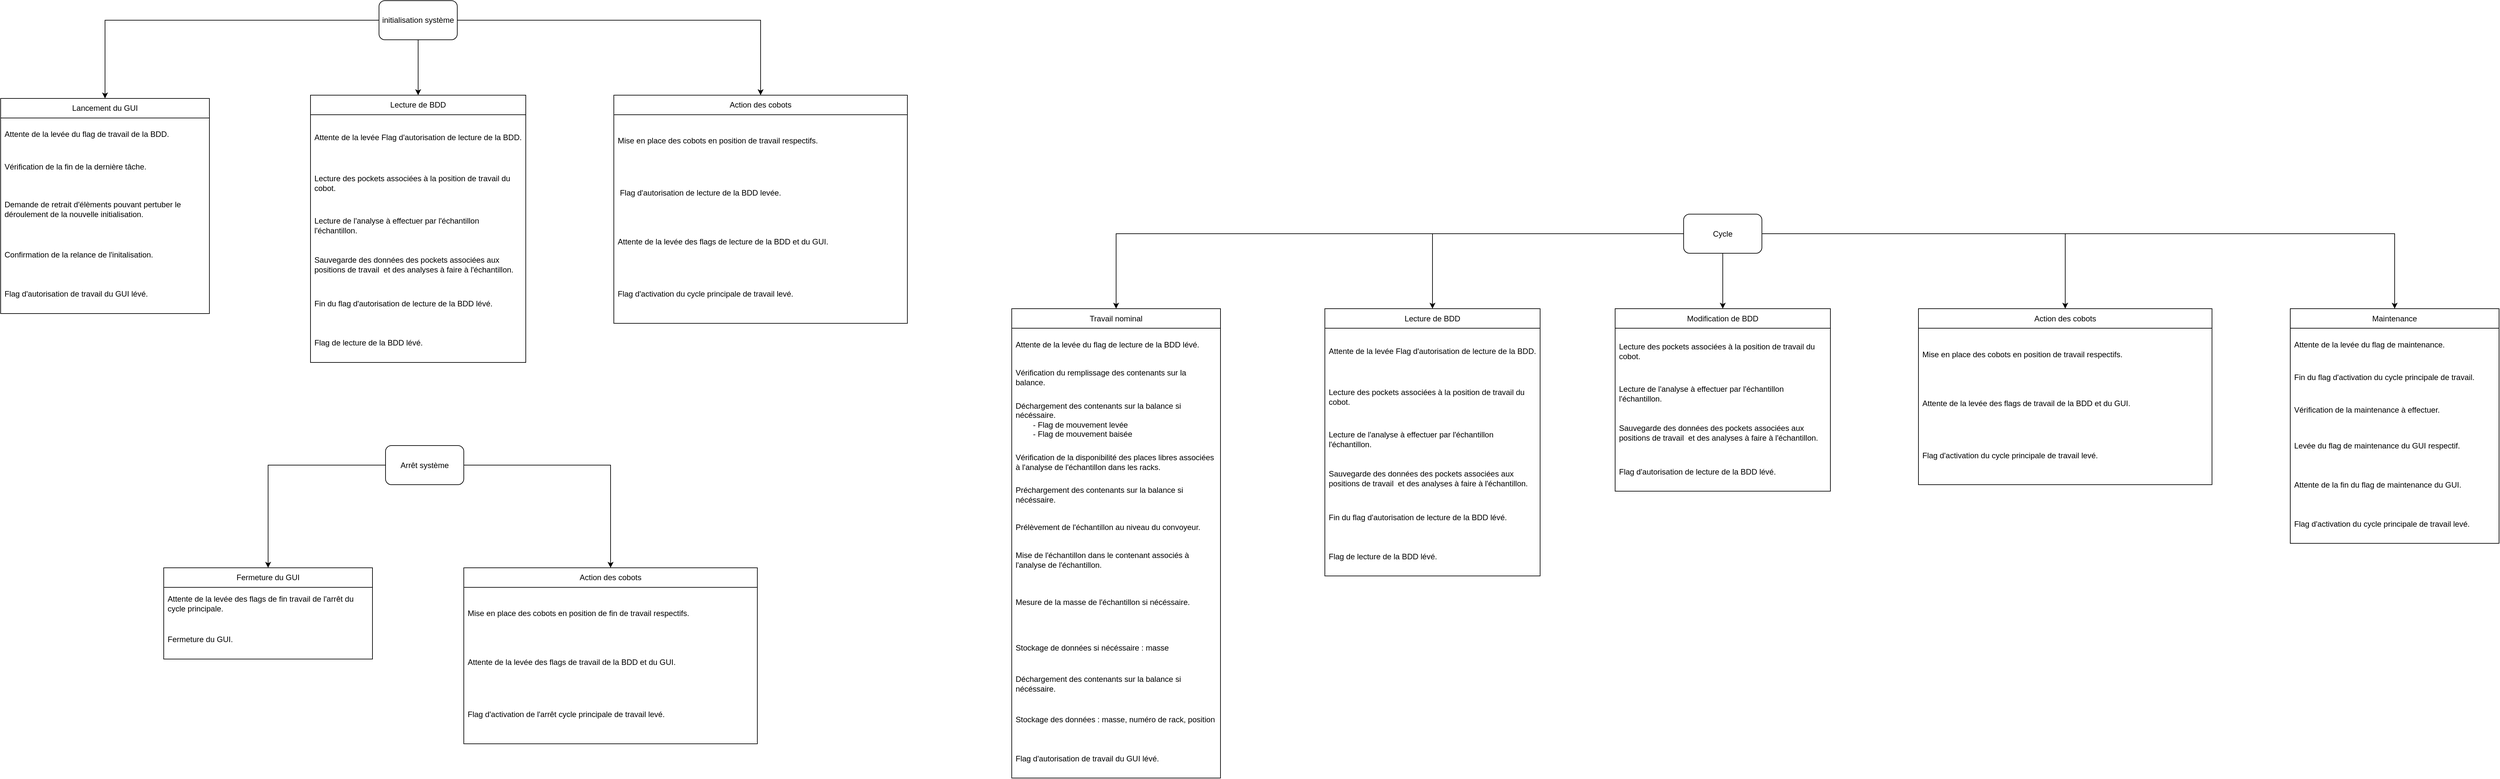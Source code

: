 <mxfile version="28.0.7">
  <diagram name="Page-1" id="pIDFg-wCas1avEJF31Ta">
    <mxGraphModel dx="766" dy="438" grid="1" gridSize="10" guides="1" tooltips="1" connect="1" arrows="1" fold="1" page="1" pageScale="1" pageWidth="827" pageHeight="1169" math="0" shadow="0">
      <root>
        <mxCell id="0" />
        <mxCell id="1" parent="0" />
        <mxCell id="YGhvROXw0RdNcZlkZx5N-15" value="&lt;span style=&quot;text-align: left;&quot;&gt;Lancement du GUI&lt;/span&gt;" style="swimlane;fontStyle=0;childLayout=stackLayout;horizontal=1;startSize=30;horizontalStack=0;resizeParent=1;resizeParentMax=0;resizeLast=0;collapsible=1;marginBottom=0;whiteSpace=wrap;html=1;" parent="1" vertex="1">
          <mxGeometry x="190" y="170" width="320" height="330" as="geometry" />
        </mxCell>
        <mxCell id="YGhvROXw0RdNcZlkZx5N-16" value="Attente de la levée du flag de travail de la BDD." style="text;strokeColor=none;fillColor=none;align=left;verticalAlign=middle;spacingLeft=4;spacingRight=4;overflow=hidden;points=[[0,0.5],[1,0.5]];portConstraint=eastwest;rotatable=0;whiteSpace=wrap;html=1;" parent="YGhvROXw0RdNcZlkZx5N-15" vertex="1">
          <mxGeometry y="30" width="320" height="50" as="geometry" />
        </mxCell>
        <mxCell id="YGhvROXw0RdNcZlkZx5N-60" value="Vérification de la fin de la dernière tâche." style="text;strokeColor=none;fillColor=none;align=left;verticalAlign=middle;spacingLeft=4;spacingRight=4;overflow=hidden;points=[[0,0.5],[1,0.5]];portConstraint=eastwest;rotatable=0;whiteSpace=wrap;html=1;" parent="YGhvROXw0RdNcZlkZx5N-15" vertex="1">
          <mxGeometry y="80" width="320" height="50" as="geometry" />
        </mxCell>
        <mxCell id="YGhvROXw0RdNcZlkZx5N-17" value="Demande de retrait d&#39;élèments pouvant pertuber le déroulement de la nouvelle initialisation." style="text;strokeColor=none;fillColor=none;align=left;verticalAlign=middle;spacingLeft=4;spacingRight=4;overflow=hidden;points=[[0,0.5],[1,0.5]];portConstraint=eastwest;rotatable=0;whiteSpace=wrap;html=1;" parent="YGhvROXw0RdNcZlkZx5N-15" vertex="1">
          <mxGeometry y="130" width="320" height="80" as="geometry" />
        </mxCell>
        <mxCell id="YGhvROXw0RdNcZlkZx5N-18" value="Confirmation de la relance de l&#39;initalisation." style="text;strokeColor=none;fillColor=none;align=left;verticalAlign=middle;spacingLeft=4;spacingRight=4;overflow=hidden;points=[[0,0.5],[1,0.5]];portConstraint=eastwest;rotatable=0;whiteSpace=wrap;html=1;" parent="YGhvROXw0RdNcZlkZx5N-15" vertex="1">
          <mxGeometry y="210" width="320" height="60" as="geometry" />
        </mxCell>
        <mxCell id="YGhvROXw0RdNcZlkZx5N-37" value="Flag d&#39;autorisation de travail du GUI lévé." style="text;strokeColor=none;fillColor=none;align=left;verticalAlign=middle;spacingLeft=4;spacingRight=4;overflow=hidden;points=[[0,0.5],[1,0.5]];portConstraint=eastwest;rotatable=0;whiteSpace=wrap;html=1;" parent="YGhvROXw0RdNcZlkZx5N-15" vertex="1">
          <mxGeometry y="270" width="320" height="60" as="geometry" />
        </mxCell>
        <mxCell id="YGhvROXw0RdNcZlkZx5N-39" style="edgeStyle=orthogonalEdgeStyle;rounded=0;orthogonalLoop=1;jettySize=auto;html=1;exitX=0;exitY=0.5;exitDx=0;exitDy=0;entryX=0.5;entryY=0;entryDx=0;entryDy=0;" parent="1" source="YGhvROXw0RdNcZlkZx5N-19" target="YGhvROXw0RdNcZlkZx5N-15" edge="1">
          <mxGeometry relative="1" as="geometry" />
        </mxCell>
        <mxCell id="YGhvROXw0RdNcZlkZx5N-40" style="edgeStyle=orthogonalEdgeStyle;rounded=0;orthogonalLoop=1;jettySize=auto;html=1;exitX=0.5;exitY=1;exitDx=0;exitDy=0;entryX=0.5;entryY=0;entryDx=0;entryDy=0;" parent="1" source="YGhvROXw0RdNcZlkZx5N-19" target="YGhvROXw0RdNcZlkZx5N-109" edge="1">
          <mxGeometry relative="1" as="geometry">
            <mxPoint x="880" y="140" as="targetPoint" />
          </mxGeometry>
        </mxCell>
        <mxCell id="YGhvROXw0RdNcZlkZx5N-41" style="edgeStyle=orthogonalEdgeStyle;rounded=0;orthogonalLoop=1;jettySize=auto;html=1;exitX=1;exitY=0.5;exitDx=0;exitDy=0;entryX=0.5;entryY=0;entryDx=0;entryDy=0;" parent="1" source="YGhvROXw0RdNcZlkZx5N-19" target="YGhvROXw0RdNcZlkZx5N-25" edge="1">
          <mxGeometry relative="1" as="geometry" />
        </mxCell>
        <mxCell id="YGhvROXw0RdNcZlkZx5N-19" value="initialisation système" style="rounded=1;whiteSpace=wrap;html=1;" parent="1" vertex="1">
          <mxGeometry x="770" y="20" width="120" height="60" as="geometry" />
        </mxCell>
        <mxCell id="YGhvROXw0RdNcZlkZx5N-25" value="&lt;span style=&quot;text-align: left;&quot;&gt;Action des cobots&lt;/span&gt;" style="swimlane;fontStyle=0;childLayout=stackLayout;horizontal=1;startSize=30;horizontalStack=0;resizeParent=1;resizeParentMax=0;resizeLast=0;collapsible=1;marginBottom=0;whiteSpace=wrap;html=1;" parent="1" vertex="1">
          <mxGeometry x="1130" y="165" width="450" height="350" as="geometry" />
        </mxCell>
        <mxCell id="YGhvROXw0RdNcZlkZx5N-26" value="Mise en place des cobots en position de travail respectifs." style="text;strokeColor=none;fillColor=none;align=left;verticalAlign=middle;spacingLeft=4;spacingRight=4;overflow=hidden;points=[[0,0.5],[1,0.5]];portConstraint=eastwest;rotatable=0;whiteSpace=wrap;html=1;" parent="YGhvROXw0RdNcZlkZx5N-25" vertex="1">
          <mxGeometry y="30" width="450" height="80" as="geometry" />
        </mxCell>
        <mxCell id="YGhvROXw0RdNcZlkZx5N-116" value="&amp;nbsp;Flag d&#39;autorisation de lecture de la BDD levée." style="text;strokeColor=none;fillColor=none;align=left;verticalAlign=middle;spacingLeft=4;spacingRight=4;overflow=hidden;points=[[0,0.5],[1,0.5]];portConstraint=eastwest;rotatable=0;whiteSpace=wrap;html=1;" parent="YGhvROXw0RdNcZlkZx5N-25" vertex="1">
          <mxGeometry y="110" width="450" height="80" as="geometry" />
        </mxCell>
        <mxCell id="YGhvROXw0RdNcZlkZx5N-27" value="Attente de la levée des flags de lecture de la BDD et du GUI." style="text;strokeColor=none;fillColor=none;align=left;verticalAlign=middle;spacingLeft=4;spacingRight=4;overflow=hidden;points=[[0,0.5],[1,0.5]];portConstraint=eastwest;rotatable=0;whiteSpace=wrap;html=1;" parent="YGhvROXw0RdNcZlkZx5N-25" vertex="1">
          <mxGeometry y="190" width="450" height="70" as="geometry" />
        </mxCell>
        <mxCell id="YGhvROXw0RdNcZlkZx5N-28" value="Flag d&#39;activation du cycle principale de travail levé." style="text;strokeColor=none;fillColor=none;align=left;verticalAlign=middle;spacingLeft=4;spacingRight=4;overflow=hidden;points=[[0,0.5],[1,0.5]];portConstraint=eastwest;rotatable=0;whiteSpace=wrap;html=1;" parent="YGhvROXw0RdNcZlkZx5N-25" vertex="1">
          <mxGeometry y="260" width="450" height="90" as="geometry" />
        </mxCell>
        <mxCell id="YGhvROXw0RdNcZlkZx5N-42" value="&lt;span style=&quot;text-align: left;&quot;&gt;Fermeture du GUI&lt;/span&gt;" style="swimlane;fontStyle=0;childLayout=stackLayout;horizontal=1;startSize=30;horizontalStack=0;resizeParent=1;resizeParentMax=0;resizeLast=0;collapsible=1;marginBottom=0;whiteSpace=wrap;html=1;" parent="1" vertex="1">
          <mxGeometry x="440" y="890" width="320" height="140" as="geometry" />
        </mxCell>
        <mxCell id="YGhvROXw0RdNcZlkZx5N-43" value="Attente de la levée des flags de fin travail de l&#39;arrêt&amp;nbsp;&lt;span style=&quot;background-color: transparent; color: light-dark(rgb(0, 0, 0), rgb(255, 255, 255));&quot;&gt;du cycle principale.&lt;/span&gt;" style="text;strokeColor=none;fillColor=none;align=left;verticalAlign=middle;spacingLeft=4;spacingRight=4;overflow=hidden;points=[[0,0.5],[1,0.5]];portConstraint=eastwest;rotatable=0;whiteSpace=wrap;html=1;" parent="YGhvROXw0RdNcZlkZx5N-42" vertex="1">
          <mxGeometry y="30" width="320" height="50" as="geometry" />
        </mxCell>
        <mxCell id="YGhvROXw0RdNcZlkZx5N-46" value="Fermeture du GUI." style="text;strokeColor=none;fillColor=none;align=left;verticalAlign=middle;spacingLeft=4;spacingRight=4;overflow=hidden;points=[[0,0.5],[1,0.5]];portConstraint=eastwest;rotatable=0;whiteSpace=wrap;html=1;" parent="YGhvROXw0RdNcZlkZx5N-42" vertex="1">
          <mxGeometry y="80" width="320" height="60" as="geometry" />
        </mxCell>
        <mxCell id="YGhvROXw0RdNcZlkZx5N-47" style="edgeStyle=orthogonalEdgeStyle;rounded=0;orthogonalLoop=1;jettySize=auto;html=1;exitX=0;exitY=0.5;exitDx=0;exitDy=0;entryX=0.5;entryY=0;entryDx=0;entryDy=0;" parent="1" source="YGhvROXw0RdNcZlkZx5N-50" target="YGhvROXw0RdNcZlkZx5N-42" edge="1">
          <mxGeometry relative="1" as="geometry" />
        </mxCell>
        <mxCell id="YGhvROXw0RdNcZlkZx5N-49" style="edgeStyle=orthogonalEdgeStyle;rounded=0;orthogonalLoop=1;jettySize=auto;html=1;exitX=1;exitY=0.5;exitDx=0;exitDy=0;entryX=0.5;entryY=0;entryDx=0;entryDy=0;" parent="1" source="YGhvROXw0RdNcZlkZx5N-50" target="YGhvROXw0RdNcZlkZx5N-56" edge="1">
          <mxGeometry relative="1" as="geometry" />
        </mxCell>
        <mxCell id="YGhvROXw0RdNcZlkZx5N-50" value="Arrêt système" style="rounded=1;whiteSpace=wrap;html=1;" parent="1" vertex="1">
          <mxGeometry x="780" y="702.5" width="120" height="60" as="geometry" />
        </mxCell>
        <mxCell id="YGhvROXw0RdNcZlkZx5N-56" value="&lt;span style=&quot;text-align: left;&quot;&gt;Action des cobots&lt;/span&gt;" style="swimlane;fontStyle=0;childLayout=stackLayout;horizontal=1;startSize=30;horizontalStack=0;resizeParent=1;resizeParentMax=0;resizeLast=0;collapsible=1;marginBottom=0;whiteSpace=wrap;html=1;" parent="1" vertex="1">
          <mxGeometry x="900" y="890" width="450" height="270" as="geometry" />
        </mxCell>
        <mxCell id="YGhvROXw0RdNcZlkZx5N-57" value="Mise en place des cobots en position de fin de travail respectifs." style="text;strokeColor=none;fillColor=none;align=left;verticalAlign=middle;spacingLeft=4;spacingRight=4;overflow=hidden;points=[[0,0.5],[1,0.5]];portConstraint=eastwest;rotatable=0;whiteSpace=wrap;html=1;" parent="YGhvROXw0RdNcZlkZx5N-56" vertex="1">
          <mxGeometry y="30" width="450" height="80" as="geometry" />
        </mxCell>
        <mxCell id="YGhvROXw0RdNcZlkZx5N-58" value="Attente de la levée des flags de travail de la BDD et du GUI." style="text;strokeColor=none;fillColor=none;align=left;verticalAlign=middle;spacingLeft=4;spacingRight=4;overflow=hidden;points=[[0,0.5],[1,0.5]];portConstraint=eastwest;rotatable=0;whiteSpace=wrap;html=1;" parent="YGhvROXw0RdNcZlkZx5N-56" vertex="1">
          <mxGeometry y="110" width="450" height="70" as="geometry" />
        </mxCell>
        <mxCell id="YGhvROXw0RdNcZlkZx5N-59" value="Flag d&#39;activation de l&#39;arrêt cycle principale de travail levé." style="text;strokeColor=none;fillColor=none;align=left;verticalAlign=middle;spacingLeft=4;spacingRight=4;overflow=hidden;points=[[0,0.5],[1,0.5]];portConstraint=eastwest;rotatable=0;whiteSpace=wrap;html=1;" parent="YGhvROXw0RdNcZlkZx5N-56" vertex="1">
          <mxGeometry y="180" width="450" height="90" as="geometry" />
        </mxCell>
        <mxCell id="YGhvROXw0RdNcZlkZx5N-61" value="&lt;span style=&quot;text-align: left;&quot;&gt;Travail nominal&lt;/span&gt;" style="swimlane;fontStyle=0;childLayout=stackLayout;horizontal=1;startSize=30;horizontalStack=0;resizeParent=1;resizeParentMax=0;resizeLast=0;collapsible=1;marginBottom=0;whiteSpace=wrap;html=1;" parent="1" vertex="1">
          <mxGeometry x="1740" y="492.5" width="320" height="720" as="geometry" />
        </mxCell>
        <mxCell id="YGhvROXw0RdNcZlkZx5N-62" value="Attente de la levée du flag de lecture de la BDD lévé." style="text;strokeColor=none;fillColor=none;align=left;verticalAlign=middle;spacingLeft=4;spacingRight=4;overflow=hidden;points=[[0,0.5],[1,0.5]];portConstraint=eastwest;rotatable=0;whiteSpace=wrap;html=1;" parent="YGhvROXw0RdNcZlkZx5N-61" vertex="1">
          <mxGeometry y="30" width="320" height="50" as="geometry" />
        </mxCell>
        <mxCell id="YGhvROXw0RdNcZlkZx5N-106" value="Vérification du remplissage des contenants sur la balance." style="text;strokeColor=none;fillColor=none;align=left;verticalAlign=middle;spacingLeft=4;spacingRight=4;overflow=hidden;points=[[0,0.5],[1,0.5]];portConstraint=eastwest;rotatable=0;whiteSpace=wrap;html=1;" parent="YGhvROXw0RdNcZlkZx5N-61" vertex="1">
          <mxGeometry y="80" width="320" height="50" as="geometry" />
        </mxCell>
        <mxCell id="YGhvROXw0RdNcZlkZx5N-105" value="Déchargement des contenants sur la balance si nécéssaire.&lt;div&gt;&lt;span style=&quot;white-space: pre;&quot;&gt;&#x9;&lt;/span&gt;- Flag de mouvement levée&lt;br&gt;&lt;/div&gt;&lt;div&gt;&lt;span style=&quot;white-space: pre;&quot;&gt;&#x9;&lt;/span&gt;- Flag de mouvement baisée&lt;br&gt;&lt;/div&gt;" style="text;strokeColor=none;fillColor=none;align=left;verticalAlign=middle;spacingLeft=4;spacingRight=4;overflow=hidden;points=[[0,0.5],[1,0.5]];portConstraint=eastwest;rotatable=0;whiteSpace=wrap;html=1;" parent="YGhvROXw0RdNcZlkZx5N-61" vertex="1">
          <mxGeometry y="130" width="320" height="80" as="geometry" />
        </mxCell>
        <mxCell id="YGhvROXw0RdNcZlkZx5N-104" value="Vérification de la disponibilité des places libres associées à l&#39;analyse de l&#39;échantillon dans les racks." style="text;strokeColor=none;fillColor=none;align=left;verticalAlign=middle;spacingLeft=4;spacingRight=4;overflow=hidden;points=[[0,0.5],[1,0.5]];portConstraint=eastwest;rotatable=0;whiteSpace=wrap;html=1;" parent="YGhvROXw0RdNcZlkZx5N-61" vertex="1">
          <mxGeometry y="210" width="320" height="50" as="geometry" />
        </mxCell>
        <mxCell id="YGhvROXw0RdNcZlkZx5N-63" value="Préchargement des contenants sur la balance si nécéssaire." style="text;strokeColor=none;fillColor=none;align=left;verticalAlign=middle;spacingLeft=4;spacingRight=4;overflow=hidden;points=[[0,0.5],[1,0.5]];portConstraint=eastwest;rotatable=0;whiteSpace=wrap;html=1;" parent="YGhvROXw0RdNcZlkZx5N-61" vertex="1">
          <mxGeometry y="260" width="320" height="50" as="geometry" />
        </mxCell>
        <mxCell id="vByivsYa5ko6VBTnIm9n-1" value="Prélèvement de l&#39;échantillon au niveau du convoyeur." style="text;strokeColor=none;fillColor=none;align=left;verticalAlign=middle;spacingLeft=4;spacingRight=4;overflow=hidden;points=[[0,0.5],[1,0.5]];portConstraint=eastwest;rotatable=0;whiteSpace=wrap;html=1;" vertex="1" parent="YGhvROXw0RdNcZlkZx5N-61">
          <mxGeometry y="310" width="320" height="50" as="geometry" />
        </mxCell>
        <mxCell id="vByivsYa5ko6VBTnIm9n-2" value="Mise de l&#39;échantillon dans le contenant associés à l&#39;analyse de l&#39;échantillon." style="text;strokeColor=none;fillColor=none;align=left;verticalAlign=middle;spacingLeft=4;spacingRight=4;overflow=hidden;points=[[0,0.5],[1,0.5]];portConstraint=eastwest;rotatable=0;whiteSpace=wrap;html=1;" vertex="1" parent="YGhvROXw0RdNcZlkZx5N-61">
          <mxGeometry y="360" width="320" height="50" as="geometry" />
        </mxCell>
        <mxCell id="YGhvROXw0RdNcZlkZx5N-64" value="Mesure de la masse de l&#39;échantillon si nécéssaire." style="text;strokeColor=none;fillColor=none;align=left;verticalAlign=middle;spacingLeft=4;spacingRight=4;overflow=hidden;points=[[0,0.5],[1,0.5]];portConstraint=eastwest;rotatable=0;whiteSpace=wrap;html=1;" parent="YGhvROXw0RdNcZlkZx5N-61" vertex="1">
          <mxGeometry y="410" width="320" height="80" as="geometry" />
        </mxCell>
        <mxCell id="vByivsYa5ko6VBTnIm9n-3" value="Stockage de données si nécéssaire : masse" style="text;strokeColor=none;fillColor=none;align=left;verticalAlign=middle;spacingLeft=4;spacingRight=4;overflow=hidden;points=[[0,0.5],[1,0.5]];portConstraint=eastwest;rotatable=0;whiteSpace=wrap;html=1;" vertex="1" parent="YGhvROXw0RdNcZlkZx5N-61">
          <mxGeometry y="490" width="320" height="60" as="geometry" />
        </mxCell>
        <mxCell id="vByivsYa5ko6VBTnIm9n-4" value="Déchargement des contenants sur la balance si nécéssaire." style="text;strokeColor=none;fillColor=none;align=left;verticalAlign=middle;spacingLeft=4;spacingRight=4;overflow=hidden;points=[[0,0.5],[1,0.5]];portConstraint=eastwest;rotatable=0;whiteSpace=wrap;html=1;" vertex="1" parent="YGhvROXw0RdNcZlkZx5N-61">
          <mxGeometry y="550" width="320" height="50" as="geometry" />
        </mxCell>
        <mxCell id="YGhvROXw0RdNcZlkZx5N-65" value="Stockage des données : masse, numéro de rack, position" style="text;strokeColor=none;fillColor=none;align=left;verticalAlign=middle;spacingLeft=4;spacingRight=4;overflow=hidden;points=[[0,0.5],[1,0.5]];portConstraint=eastwest;rotatable=0;whiteSpace=wrap;html=1;" parent="YGhvROXw0RdNcZlkZx5N-61" vertex="1">
          <mxGeometry y="600" width="320" height="60" as="geometry" />
        </mxCell>
        <mxCell id="YGhvROXw0RdNcZlkZx5N-66" value="Flag d&#39;autorisation de travail du GUI lévé." style="text;strokeColor=none;fillColor=none;align=left;verticalAlign=middle;spacingLeft=4;spacingRight=4;overflow=hidden;points=[[0,0.5],[1,0.5]];portConstraint=eastwest;rotatable=0;whiteSpace=wrap;html=1;" parent="YGhvROXw0RdNcZlkZx5N-61" vertex="1">
          <mxGeometry y="660" width="320" height="60" as="geometry" />
        </mxCell>
        <mxCell id="YGhvROXw0RdNcZlkZx5N-67" style="edgeStyle=orthogonalEdgeStyle;rounded=0;orthogonalLoop=1;jettySize=auto;html=1;exitX=0;exitY=0.5;exitDx=0;exitDy=0;entryX=0.5;entryY=0;entryDx=0;entryDy=0;" parent="1" source="YGhvROXw0RdNcZlkZx5N-70" target="YGhvROXw0RdNcZlkZx5N-61" edge="1">
          <mxGeometry relative="1" as="geometry" />
        </mxCell>
        <mxCell id="YGhvROXw0RdNcZlkZx5N-68" style="edgeStyle=orthogonalEdgeStyle;rounded=0;orthogonalLoop=1;jettySize=auto;html=1;exitX=0.5;exitY=1;exitDx=0;exitDy=0;entryX=0.5;entryY=0;entryDx=0;entryDy=0;" parent="1" source="YGhvROXw0RdNcZlkZx5N-70" target="YGhvROXw0RdNcZlkZx5N-71" edge="1">
          <mxGeometry relative="1" as="geometry" />
        </mxCell>
        <mxCell id="YGhvROXw0RdNcZlkZx5N-69" style="edgeStyle=orthogonalEdgeStyle;rounded=0;orthogonalLoop=1;jettySize=auto;html=1;exitX=1;exitY=0.5;exitDx=0;exitDy=0;entryX=0.5;entryY=0;entryDx=0;entryDy=0;" parent="1" source="YGhvROXw0RdNcZlkZx5N-70" target="YGhvROXw0RdNcZlkZx5N-76" edge="1">
          <mxGeometry relative="1" as="geometry" />
        </mxCell>
        <mxCell id="YGhvROXw0RdNcZlkZx5N-97" style="edgeStyle=orthogonalEdgeStyle;rounded=0;orthogonalLoop=1;jettySize=auto;html=1;exitX=1;exitY=0.5;exitDx=0;exitDy=0;entryX=0.5;entryY=0;entryDx=0;entryDy=0;" parent="1" source="YGhvROXw0RdNcZlkZx5N-70" target="YGhvROXw0RdNcZlkZx5N-88" edge="1">
          <mxGeometry relative="1" as="geometry" />
        </mxCell>
        <mxCell id="YGhvROXw0RdNcZlkZx5N-103" style="edgeStyle=orthogonalEdgeStyle;rounded=0;orthogonalLoop=1;jettySize=auto;html=1;exitX=0;exitY=0.5;exitDx=0;exitDy=0;entryX=0.5;entryY=0;entryDx=0;entryDy=0;" parent="1" source="YGhvROXw0RdNcZlkZx5N-70" target="YGhvROXw0RdNcZlkZx5N-98" edge="1">
          <mxGeometry relative="1" as="geometry" />
        </mxCell>
        <mxCell id="YGhvROXw0RdNcZlkZx5N-70" value="Cycle" style="rounded=1;whiteSpace=wrap;html=1;" parent="1" vertex="1">
          <mxGeometry x="2770" y="347.5" width="120" height="60" as="geometry" />
        </mxCell>
        <mxCell id="YGhvROXw0RdNcZlkZx5N-71" value="&lt;span style=&quot;text-align: left;&quot;&gt;Modification de BDD&lt;/span&gt;" style="swimlane;fontStyle=0;childLayout=stackLayout;horizontal=1;startSize=30;horizontalStack=0;resizeParent=1;resizeParentMax=0;resizeLast=0;collapsible=1;marginBottom=0;whiteSpace=wrap;html=1;" parent="1" vertex="1">
          <mxGeometry x="2665" y="492.5" width="330" height="280" as="geometry" />
        </mxCell>
        <mxCell id="YGhvROXw0RdNcZlkZx5N-72" value="Lecture des pockets associées à la position de travail du cobot." style="text;strokeColor=none;fillColor=none;align=left;verticalAlign=middle;spacingLeft=4;spacingRight=4;overflow=hidden;points=[[0,0.5],[1,0.5]];portConstraint=eastwest;rotatable=0;whiteSpace=wrap;html=1;" parent="YGhvROXw0RdNcZlkZx5N-71" vertex="1">
          <mxGeometry y="30" width="330" height="70" as="geometry" />
        </mxCell>
        <mxCell id="YGhvROXw0RdNcZlkZx5N-73" value="Lecture de l&#39;analyse à effectuer par l&#39;échantillon l&#39;échantillon.&amp;nbsp;" style="text;strokeColor=none;fillColor=none;align=left;verticalAlign=middle;spacingLeft=4;spacingRight=4;overflow=hidden;points=[[0,0.5],[1,0.5]];portConstraint=eastwest;rotatable=0;whiteSpace=wrap;html=1;" parent="YGhvROXw0RdNcZlkZx5N-71" vertex="1">
          <mxGeometry y="100" width="330" height="60" as="geometry" />
        </mxCell>
        <mxCell id="YGhvROXw0RdNcZlkZx5N-74" value="Sauvegarde des données des pockets associées aux positions de travail&amp;nbsp; et des analyses à faire à l&#39;échantillon." style="text;strokeColor=none;fillColor=none;align=left;verticalAlign=middle;spacingLeft=4;spacingRight=4;overflow=hidden;points=[[0,0.5],[1,0.5]];portConstraint=eastwest;rotatable=0;whiteSpace=wrap;html=1;" parent="YGhvROXw0RdNcZlkZx5N-71" vertex="1">
          <mxGeometry y="160" width="330" height="60" as="geometry" />
        </mxCell>
        <mxCell id="YGhvROXw0RdNcZlkZx5N-75" value="Flag d&#39;autorisation de lecture de la BDD lévé." style="text;strokeColor=none;fillColor=none;align=left;verticalAlign=middle;spacingLeft=4;spacingRight=4;overflow=hidden;points=[[0,0.5],[1,0.5]];portConstraint=eastwest;rotatable=0;whiteSpace=wrap;html=1;" parent="YGhvROXw0RdNcZlkZx5N-71" vertex="1">
          <mxGeometry y="220" width="330" height="60" as="geometry" />
        </mxCell>
        <mxCell id="YGhvROXw0RdNcZlkZx5N-76" value="&lt;span style=&quot;text-align: left;&quot;&gt;Action des cobots&lt;/span&gt;" style="swimlane;fontStyle=0;childLayout=stackLayout;horizontal=1;startSize=30;horizontalStack=0;resizeParent=1;resizeParentMax=0;resizeLast=0;collapsible=1;marginBottom=0;whiteSpace=wrap;html=1;" parent="1" vertex="1">
          <mxGeometry x="3130" y="492.5" width="450" height="270" as="geometry" />
        </mxCell>
        <mxCell id="YGhvROXw0RdNcZlkZx5N-77" value="Mise en place des cobots en position de travail respectifs." style="text;strokeColor=none;fillColor=none;align=left;verticalAlign=middle;spacingLeft=4;spacingRight=4;overflow=hidden;points=[[0,0.5],[1,0.5]];portConstraint=eastwest;rotatable=0;whiteSpace=wrap;html=1;" parent="YGhvROXw0RdNcZlkZx5N-76" vertex="1">
          <mxGeometry y="30" width="450" height="80" as="geometry" />
        </mxCell>
        <mxCell id="YGhvROXw0RdNcZlkZx5N-78" value="Attente de la levée des flags de travail de la BDD et du GUI." style="text;strokeColor=none;fillColor=none;align=left;verticalAlign=middle;spacingLeft=4;spacingRight=4;overflow=hidden;points=[[0,0.5],[1,0.5]];portConstraint=eastwest;rotatable=0;whiteSpace=wrap;html=1;" parent="YGhvROXw0RdNcZlkZx5N-76" vertex="1">
          <mxGeometry y="110" width="450" height="70" as="geometry" />
        </mxCell>
        <mxCell id="YGhvROXw0RdNcZlkZx5N-79" value="Flag d&#39;activation du cycle principale de travail levé." style="text;strokeColor=none;fillColor=none;align=left;verticalAlign=middle;spacingLeft=4;spacingRight=4;overflow=hidden;points=[[0,0.5],[1,0.5]];portConstraint=eastwest;rotatable=0;whiteSpace=wrap;html=1;" parent="YGhvROXw0RdNcZlkZx5N-76" vertex="1">
          <mxGeometry y="180" width="450" height="90" as="geometry" />
        </mxCell>
        <mxCell id="YGhvROXw0RdNcZlkZx5N-88" value="&lt;span style=&quot;text-align: left;&quot;&gt;Maintenance&lt;/span&gt;" style="swimlane;fontStyle=0;childLayout=stackLayout;horizontal=1;startSize=30;horizontalStack=0;resizeParent=1;resizeParentMax=0;resizeLast=0;collapsible=1;marginBottom=0;whiteSpace=wrap;html=1;" parent="1" vertex="1">
          <mxGeometry x="3700" y="492.5" width="320" height="360" as="geometry" />
        </mxCell>
        <mxCell id="YGhvROXw0RdNcZlkZx5N-89" value="Attente de la levée du flag de maintenance." style="text;strokeColor=none;fillColor=none;align=left;verticalAlign=middle;spacingLeft=4;spacingRight=4;overflow=hidden;points=[[0,0.5],[1,0.5]];portConstraint=eastwest;rotatable=0;whiteSpace=wrap;html=1;" parent="YGhvROXw0RdNcZlkZx5N-88" vertex="1">
          <mxGeometry y="30" width="320" height="50" as="geometry" />
        </mxCell>
        <mxCell id="YGhvROXw0RdNcZlkZx5N-95" value="Fin du flag d&#39;activation du cycle principale de travail." style="text;strokeColor=none;fillColor=none;align=left;verticalAlign=middle;spacingLeft=4;spacingRight=4;overflow=hidden;points=[[0,0.5],[1,0.5]];portConstraint=eastwest;rotatable=0;whiteSpace=wrap;html=1;" parent="YGhvROXw0RdNcZlkZx5N-88" vertex="1">
          <mxGeometry y="80" width="320" height="50" as="geometry" />
        </mxCell>
        <mxCell id="YGhvROXw0RdNcZlkZx5N-90" value="Vérification de la maintenance à effectuer." style="text;strokeColor=none;fillColor=none;align=left;verticalAlign=middle;spacingLeft=4;spacingRight=4;overflow=hidden;points=[[0,0.5],[1,0.5]];portConstraint=eastwest;rotatable=0;whiteSpace=wrap;html=1;" parent="YGhvROXw0RdNcZlkZx5N-88" vertex="1">
          <mxGeometry y="130" width="320" height="50" as="geometry" />
        </mxCell>
        <mxCell id="YGhvROXw0RdNcZlkZx5N-92" value="Levée du flag de maintenance du GUI respectif." style="text;strokeColor=none;fillColor=none;align=left;verticalAlign=middle;spacingLeft=4;spacingRight=4;overflow=hidden;points=[[0,0.5],[1,0.5]];portConstraint=eastwest;rotatable=0;whiteSpace=wrap;html=1;" parent="YGhvROXw0RdNcZlkZx5N-88" vertex="1">
          <mxGeometry y="180" width="320" height="60" as="geometry" />
        </mxCell>
        <mxCell id="YGhvROXw0RdNcZlkZx5N-93" value="Attente de la fin du flag de maintenance du GUI." style="text;strokeColor=none;fillColor=none;align=left;verticalAlign=middle;spacingLeft=4;spacingRight=4;overflow=hidden;points=[[0,0.5],[1,0.5]];portConstraint=eastwest;rotatable=0;whiteSpace=wrap;html=1;" parent="YGhvROXw0RdNcZlkZx5N-88" vertex="1">
          <mxGeometry y="240" width="320" height="60" as="geometry" />
        </mxCell>
        <mxCell id="YGhvROXw0RdNcZlkZx5N-94" value="Flag d&#39;activation du cycle principale de travail levé." style="text;strokeColor=none;fillColor=none;align=left;verticalAlign=middle;spacingLeft=4;spacingRight=4;overflow=hidden;points=[[0,0.5],[1,0.5]];portConstraint=eastwest;rotatable=0;whiteSpace=wrap;html=1;" parent="YGhvROXw0RdNcZlkZx5N-88" vertex="1">
          <mxGeometry y="300" width="320" height="60" as="geometry" />
        </mxCell>
        <mxCell id="YGhvROXw0RdNcZlkZx5N-98" value="&lt;span style=&quot;text-align: left;&quot;&gt;Lecture de BDD&lt;/span&gt;" style="swimlane;fontStyle=0;childLayout=stackLayout;horizontal=1;startSize=30;horizontalStack=0;resizeParent=1;resizeParentMax=0;resizeLast=0;collapsible=1;marginBottom=0;whiteSpace=wrap;html=1;" parent="1" vertex="1">
          <mxGeometry x="2220" y="492.5" width="330" height="410" as="geometry" />
        </mxCell>
        <mxCell id="YGhvROXw0RdNcZlkZx5N-99" value="Attente de la levée Flag d&#39;autorisation de lecture de la BDD." style="text;strokeColor=none;fillColor=none;align=left;verticalAlign=middle;spacingLeft=4;spacingRight=4;overflow=hidden;points=[[0,0.5],[1,0.5]];portConstraint=eastwest;rotatable=0;whiteSpace=wrap;html=1;" parent="YGhvROXw0RdNcZlkZx5N-98" vertex="1">
          <mxGeometry y="30" width="330" height="70" as="geometry" />
        </mxCell>
        <mxCell id="YGhvROXw0RdNcZlkZx5N-107" value="Lecture des pockets associées à la position de travail du cobot." style="text;strokeColor=none;fillColor=none;align=left;verticalAlign=middle;spacingLeft=4;spacingRight=4;overflow=hidden;points=[[0,0.5],[1,0.5]];portConstraint=eastwest;rotatable=0;whiteSpace=wrap;html=1;" parent="YGhvROXw0RdNcZlkZx5N-98" vertex="1">
          <mxGeometry y="100" width="330" height="70" as="geometry" />
        </mxCell>
        <mxCell id="YGhvROXw0RdNcZlkZx5N-100" value="Lecture de l&#39;analyse à effectuer par l&#39;échantillon l&#39;échantillon.&amp;nbsp;" style="text;strokeColor=none;fillColor=none;align=left;verticalAlign=middle;spacingLeft=4;spacingRight=4;overflow=hidden;points=[[0,0.5],[1,0.5]];portConstraint=eastwest;rotatable=0;whiteSpace=wrap;html=1;" parent="YGhvROXw0RdNcZlkZx5N-98" vertex="1">
          <mxGeometry y="170" width="330" height="60" as="geometry" />
        </mxCell>
        <mxCell id="YGhvROXw0RdNcZlkZx5N-101" value="Sauvegarde des données des pockets associées aux positions de travail&amp;nbsp; et des analyses à faire à l&#39;échantillon." style="text;strokeColor=none;fillColor=none;align=left;verticalAlign=middle;spacingLeft=4;spacingRight=4;overflow=hidden;points=[[0,0.5],[1,0.5]];portConstraint=eastwest;rotatable=0;whiteSpace=wrap;html=1;" parent="YGhvROXw0RdNcZlkZx5N-98" vertex="1">
          <mxGeometry y="230" width="330" height="60" as="geometry" />
        </mxCell>
        <mxCell id="YGhvROXw0RdNcZlkZx5N-102" value="Fin du flag d&#39;autorisation de lecture de la BDD lévé." style="text;strokeColor=none;fillColor=none;align=left;verticalAlign=middle;spacingLeft=4;spacingRight=4;overflow=hidden;points=[[0,0.5],[1,0.5]];portConstraint=eastwest;rotatable=0;whiteSpace=wrap;html=1;" parent="YGhvROXw0RdNcZlkZx5N-98" vertex="1">
          <mxGeometry y="290" width="330" height="60" as="geometry" />
        </mxCell>
        <mxCell id="YGhvROXw0RdNcZlkZx5N-108" value="Flag de lecture de la BDD lévé." style="text;strokeColor=none;fillColor=none;align=left;verticalAlign=middle;spacingLeft=4;spacingRight=4;overflow=hidden;points=[[0,0.5],[1,0.5]];portConstraint=eastwest;rotatable=0;whiteSpace=wrap;html=1;" parent="YGhvROXw0RdNcZlkZx5N-98" vertex="1">
          <mxGeometry y="350" width="330" height="60" as="geometry" />
        </mxCell>
        <mxCell id="YGhvROXw0RdNcZlkZx5N-109" value="&lt;span style=&quot;text-align: left;&quot;&gt;Lecture de BDD&lt;/span&gt;" style="swimlane;fontStyle=0;childLayout=stackLayout;horizontal=1;startSize=30;horizontalStack=0;resizeParent=1;resizeParentMax=0;resizeLast=0;collapsible=1;marginBottom=0;whiteSpace=wrap;html=1;" parent="1" vertex="1">
          <mxGeometry x="665" y="165" width="330" height="410" as="geometry" />
        </mxCell>
        <mxCell id="YGhvROXw0RdNcZlkZx5N-110" value="Attente de la levée Flag d&#39;autorisation de lecture de la BDD." style="text;strokeColor=none;fillColor=none;align=left;verticalAlign=middle;spacingLeft=4;spacingRight=4;overflow=hidden;points=[[0,0.5],[1,0.5]];portConstraint=eastwest;rotatable=0;whiteSpace=wrap;html=1;" parent="YGhvROXw0RdNcZlkZx5N-109" vertex="1">
          <mxGeometry y="30" width="330" height="70" as="geometry" />
        </mxCell>
        <mxCell id="YGhvROXw0RdNcZlkZx5N-111" value="Lecture des pockets associées à la position de travail du cobot." style="text;strokeColor=none;fillColor=none;align=left;verticalAlign=middle;spacingLeft=4;spacingRight=4;overflow=hidden;points=[[0,0.5],[1,0.5]];portConstraint=eastwest;rotatable=0;whiteSpace=wrap;html=1;" parent="YGhvROXw0RdNcZlkZx5N-109" vertex="1">
          <mxGeometry y="100" width="330" height="70" as="geometry" />
        </mxCell>
        <mxCell id="YGhvROXw0RdNcZlkZx5N-112" value="Lecture de l&#39;analyse à effectuer par l&#39;échantillon l&#39;échantillon.&amp;nbsp;" style="text;strokeColor=none;fillColor=none;align=left;verticalAlign=middle;spacingLeft=4;spacingRight=4;overflow=hidden;points=[[0,0.5],[1,0.5]];portConstraint=eastwest;rotatable=0;whiteSpace=wrap;html=1;" parent="YGhvROXw0RdNcZlkZx5N-109" vertex="1">
          <mxGeometry y="170" width="330" height="60" as="geometry" />
        </mxCell>
        <mxCell id="YGhvROXw0RdNcZlkZx5N-113" value="Sauvegarde des données des pockets associées aux positions de travail&amp;nbsp; et des analyses à faire à l&#39;échantillon." style="text;strokeColor=none;fillColor=none;align=left;verticalAlign=middle;spacingLeft=4;spacingRight=4;overflow=hidden;points=[[0,0.5],[1,0.5]];portConstraint=eastwest;rotatable=0;whiteSpace=wrap;html=1;" parent="YGhvROXw0RdNcZlkZx5N-109" vertex="1">
          <mxGeometry y="230" width="330" height="60" as="geometry" />
        </mxCell>
        <mxCell id="YGhvROXw0RdNcZlkZx5N-114" value="Fin du flag d&#39;autorisation de lecture de la BDD lévé." style="text;strokeColor=none;fillColor=none;align=left;verticalAlign=middle;spacingLeft=4;spacingRight=4;overflow=hidden;points=[[0,0.5],[1,0.5]];portConstraint=eastwest;rotatable=0;whiteSpace=wrap;html=1;" parent="YGhvROXw0RdNcZlkZx5N-109" vertex="1">
          <mxGeometry y="290" width="330" height="60" as="geometry" />
        </mxCell>
        <mxCell id="YGhvROXw0RdNcZlkZx5N-115" value="Flag de lecture de la BDD lévé." style="text;strokeColor=none;fillColor=none;align=left;verticalAlign=middle;spacingLeft=4;spacingRight=4;overflow=hidden;points=[[0,0.5],[1,0.5]];portConstraint=eastwest;rotatable=0;whiteSpace=wrap;html=1;" parent="YGhvROXw0RdNcZlkZx5N-109" vertex="1">
          <mxGeometry y="350" width="330" height="60" as="geometry" />
        </mxCell>
      </root>
    </mxGraphModel>
  </diagram>
</mxfile>
